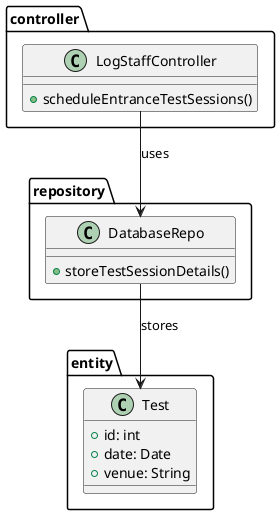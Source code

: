 @startuml
package controller {
    class LogStaffController {
        +scheduleEntranceTestSessions()
    }
}

package repository {
    class DatabaseRepo {
        +storeTestSessionDetails()
    }
}

package entity {
    class Test {
        +id: int
        +date: Date
        +venue: String
    }
}

LogStaffController --> DatabaseRepo : uses
DatabaseRepo --> Test : stores
@enduml